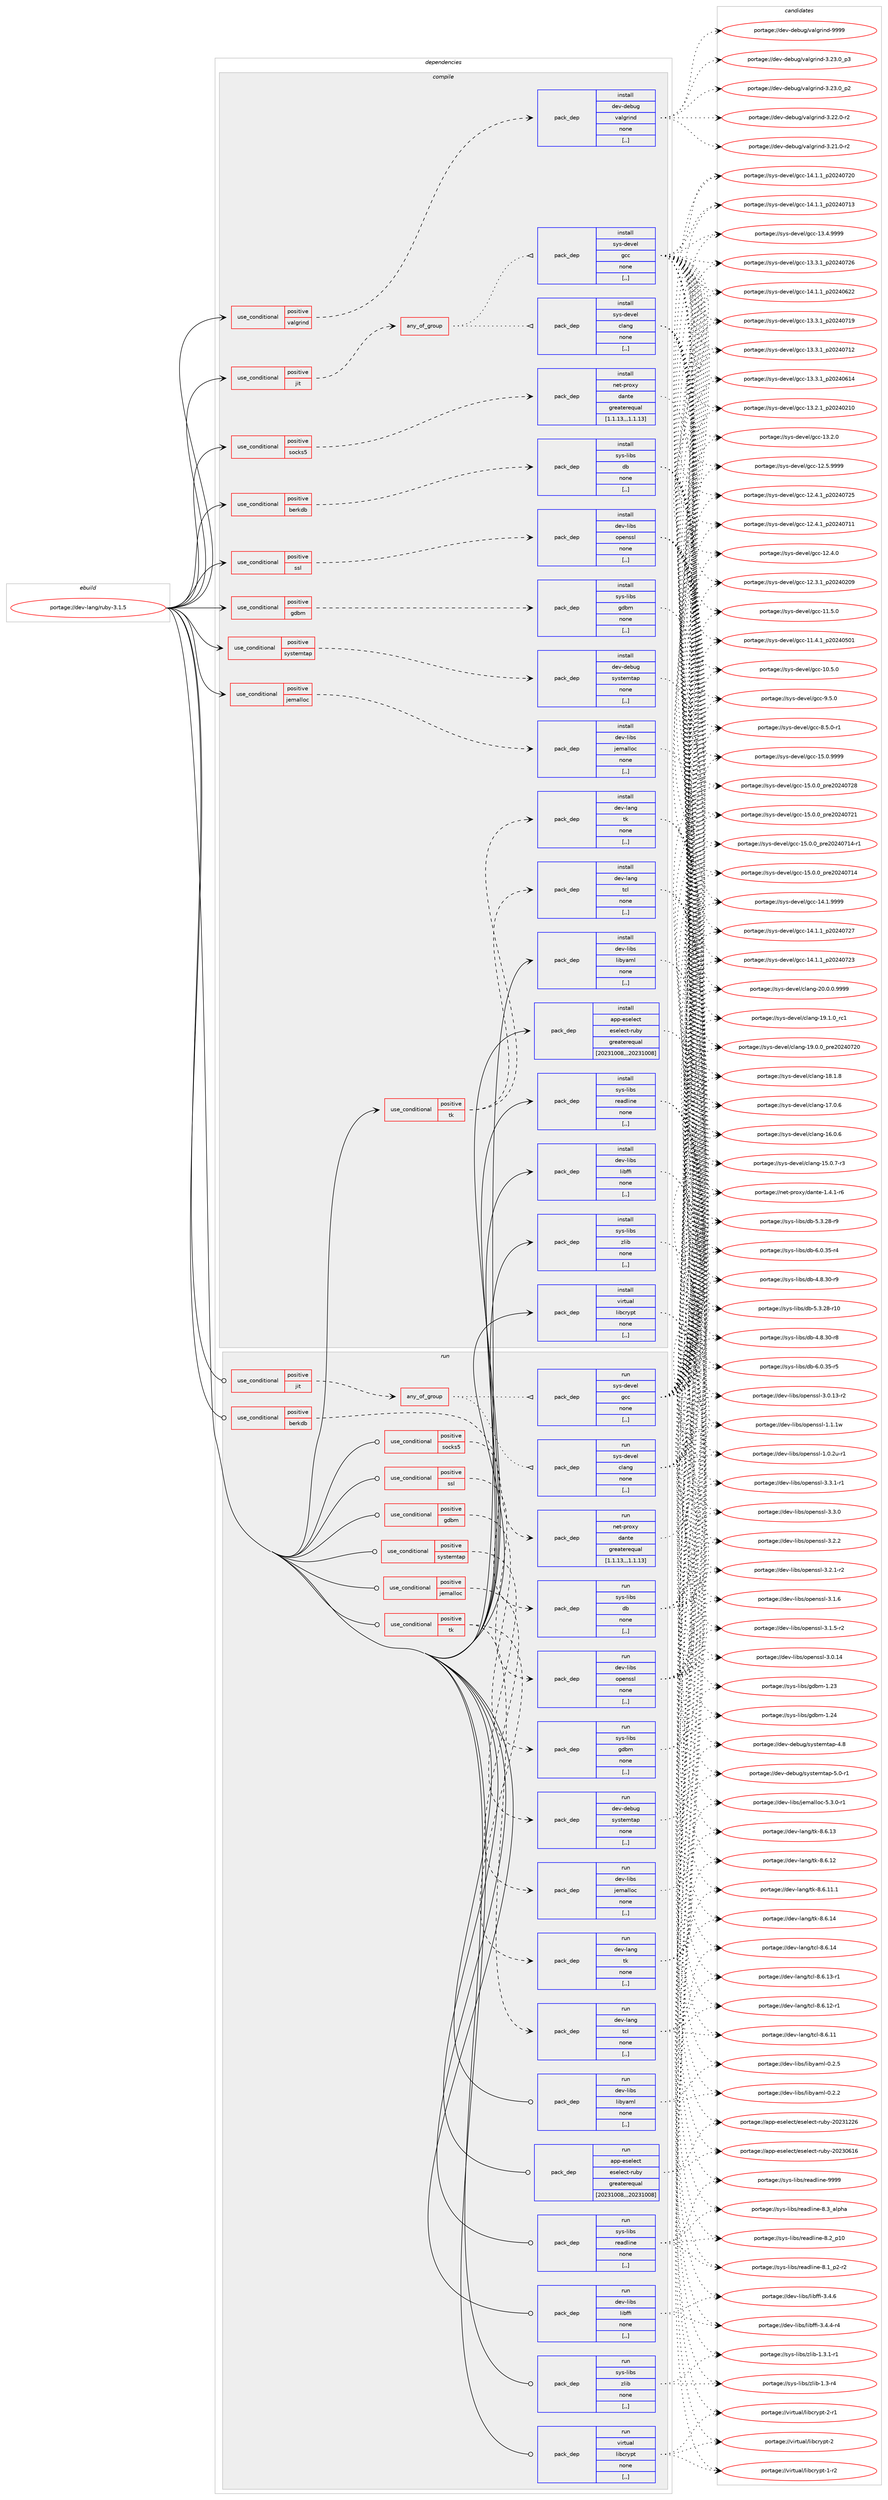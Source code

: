 digraph prolog {

# *************
# Graph options
# *************

newrank=true;
concentrate=true;
compound=true;
graph [rankdir=LR,fontname=Helvetica,fontsize=10,ranksep=1.5];#, ranksep=2.5, nodesep=0.2];
edge  [arrowhead=vee];
node  [fontname=Helvetica,fontsize=10];

# **********
# The ebuild
# **********

subgraph cluster_leftcol {
color=gray;
label=<<i>ebuild</i>>;
id [label="portage://dev-lang/ruby-3.1.5", color=red, width=4, href="../dev-lang/ruby-3.1.5.svg"];
}

# ****************
# The dependencies
# ****************

subgraph cluster_midcol {
color=gray;
label=<<i>dependencies</i>>;
subgraph cluster_compile {
fillcolor="#eeeeee";
style=filled;
label=<<i>compile</i>>;
subgraph cond24434 {
dependency103373 [label=<<TABLE BORDER="0" CELLBORDER="1" CELLSPACING="0" CELLPADDING="4"><TR><TD ROWSPAN="3" CELLPADDING="10">use_conditional</TD></TR><TR><TD>positive</TD></TR><TR><TD>berkdb</TD></TR></TABLE>>, shape=none, color=red];
subgraph pack77832 {
dependency103374 [label=<<TABLE BORDER="0" CELLBORDER="1" CELLSPACING="0" CELLPADDING="4" WIDTH="220"><TR><TD ROWSPAN="6" CELLPADDING="30">pack_dep</TD></TR><TR><TD WIDTH="110">install</TD></TR><TR><TD>sys-libs</TD></TR><TR><TD>db</TD></TR><TR><TD>none</TD></TR><TR><TD>[,,]</TD></TR></TABLE>>, shape=none, color=blue];
}
dependency103373:e -> dependency103374:w [weight=20,style="dashed",arrowhead="vee"];
}
id:e -> dependency103373:w [weight=20,style="solid",arrowhead="vee"];
subgraph cond24435 {
dependency103375 [label=<<TABLE BORDER="0" CELLBORDER="1" CELLSPACING="0" CELLPADDING="4"><TR><TD ROWSPAN="3" CELLPADDING="10">use_conditional</TD></TR><TR><TD>positive</TD></TR><TR><TD>gdbm</TD></TR></TABLE>>, shape=none, color=red];
subgraph pack77833 {
dependency103376 [label=<<TABLE BORDER="0" CELLBORDER="1" CELLSPACING="0" CELLPADDING="4" WIDTH="220"><TR><TD ROWSPAN="6" CELLPADDING="30">pack_dep</TD></TR><TR><TD WIDTH="110">install</TD></TR><TR><TD>sys-libs</TD></TR><TR><TD>gdbm</TD></TR><TR><TD>none</TD></TR><TR><TD>[,,]</TD></TR></TABLE>>, shape=none, color=blue];
}
dependency103375:e -> dependency103376:w [weight=20,style="dashed",arrowhead="vee"];
}
id:e -> dependency103375:w [weight=20,style="solid",arrowhead="vee"];
subgraph cond24436 {
dependency103377 [label=<<TABLE BORDER="0" CELLBORDER="1" CELLSPACING="0" CELLPADDING="4"><TR><TD ROWSPAN="3" CELLPADDING="10">use_conditional</TD></TR><TR><TD>positive</TD></TR><TR><TD>jemalloc</TD></TR></TABLE>>, shape=none, color=red];
subgraph pack77834 {
dependency103378 [label=<<TABLE BORDER="0" CELLBORDER="1" CELLSPACING="0" CELLPADDING="4" WIDTH="220"><TR><TD ROWSPAN="6" CELLPADDING="30">pack_dep</TD></TR><TR><TD WIDTH="110">install</TD></TR><TR><TD>dev-libs</TD></TR><TR><TD>jemalloc</TD></TR><TR><TD>none</TD></TR><TR><TD>[,,]</TD></TR></TABLE>>, shape=none, color=blue];
}
dependency103377:e -> dependency103378:w [weight=20,style="dashed",arrowhead="vee"];
}
id:e -> dependency103377:w [weight=20,style="solid",arrowhead="vee"];
subgraph cond24437 {
dependency103379 [label=<<TABLE BORDER="0" CELLBORDER="1" CELLSPACING="0" CELLPADDING="4"><TR><TD ROWSPAN="3" CELLPADDING="10">use_conditional</TD></TR><TR><TD>positive</TD></TR><TR><TD>jit</TD></TR></TABLE>>, shape=none, color=red];
subgraph any985 {
dependency103380 [label=<<TABLE BORDER="0" CELLBORDER="1" CELLSPACING="0" CELLPADDING="4"><TR><TD CELLPADDING="10">any_of_group</TD></TR></TABLE>>, shape=none, color=red];subgraph pack77835 {
dependency103381 [label=<<TABLE BORDER="0" CELLBORDER="1" CELLSPACING="0" CELLPADDING="4" WIDTH="220"><TR><TD ROWSPAN="6" CELLPADDING="30">pack_dep</TD></TR><TR><TD WIDTH="110">install</TD></TR><TR><TD>sys-devel</TD></TR><TR><TD>gcc</TD></TR><TR><TD>none</TD></TR><TR><TD>[,,]</TD></TR></TABLE>>, shape=none, color=blue];
}
dependency103380:e -> dependency103381:w [weight=20,style="dotted",arrowhead="oinv"];
subgraph pack77836 {
dependency103382 [label=<<TABLE BORDER="0" CELLBORDER="1" CELLSPACING="0" CELLPADDING="4" WIDTH="220"><TR><TD ROWSPAN="6" CELLPADDING="30">pack_dep</TD></TR><TR><TD WIDTH="110">install</TD></TR><TR><TD>sys-devel</TD></TR><TR><TD>clang</TD></TR><TR><TD>none</TD></TR><TR><TD>[,,]</TD></TR></TABLE>>, shape=none, color=blue];
}
dependency103380:e -> dependency103382:w [weight=20,style="dotted",arrowhead="oinv"];
}
dependency103379:e -> dependency103380:w [weight=20,style="dashed",arrowhead="vee"];
}
id:e -> dependency103379:w [weight=20,style="solid",arrowhead="vee"];
subgraph cond24438 {
dependency103383 [label=<<TABLE BORDER="0" CELLBORDER="1" CELLSPACING="0" CELLPADDING="4"><TR><TD ROWSPAN="3" CELLPADDING="10">use_conditional</TD></TR><TR><TD>positive</TD></TR><TR><TD>socks5</TD></TR></TABLE>>, shape=none, color=red];
subgraph pack77837 {
dependency103384 [label=<<TABLE BORDER="0" CELLBORDER="1" CELLSPACING="0" CELLPADDING="4" WIDTH="220"><TR><TD ROWSPAN="6" CELLPADDING="30">pack_dep</TD></TR><TR><TD WIDTH="110">install</TD></TR><TR><TD>net-proxy</TD></TR><TR><TD>dante</TD></TR><TR><TD>greaterequal</TD></TR><TR><TD>[1.1.13,,,1.1.13]</TD></TR></TABLE>>, shape=none, color=blue];
}
dependency103383:e -> dependency103384:w [weight=20,style="dashed",arrowhead="vee"];
}
id:e -> dependency103383:w [weight=20,style="solid",arrowhead="vee"];
subgraph cond24439 {
dependency103385 [label=<<TABLE BORDER="0" CELLBORDER="1" CELLSPACING="0" CELLPADDING="4"><TR><TD ROWSPAN="3" CELLPADDING="10">use_conditional</TD></TR><TR><TD>positive</TD></TR><TR><TD>ssl</TD></TR></TABLE>>, shape=none, color=red];
subgraph pack77838 {
dependency103386 [label=<<TABLE BORDER="0" CELLBORDER="1" CELLSPACING="0" CELLPADDING="4" WIDTH="220"><TR><TD ROWSPAN="6" CELLPADDING="30">pack_dep</TD></TR><TR><TD WIDTH="110">install</TD></TR><TR><TD>dev-libs</TD></TR><TR><TD>openssl</TD></TR><TR><TD>none</TD></TR><TR><TD>[,,]</TD></TR></TABLE>>, shape=none, color=blue];
}
dependency103385:e -> dependency103386:w [weight=20,style="dashed",arrowhead="vee"];
}
id:e -> dependency103385:w [weight=20,style="solid",arrowhead="vee"];
subgraph cond24440 {
dependency103387 [label=<<TABLE BORDER="0" CELLBORDER="1" CELLSPACING="0" CELLPADDING="4"><TR><TD ROWSPAN="3" CELLPADDING="10">use_conditional</TD></TR><TR><TD>positive</TD></TR><TR><TD>systemtap</TD></TR></TABLE>>, shape=none, color=red];
subgraph pack77839 {
dependency103388 [label=<<TABLE BORDER="0" CELLBORDER="1" CELLSPACING="0" CELLPADDING="4" WIDTH="220"><TR><TD ROWSPAN="6" CELLPADDING="30">pack_dep</TD></TR><TR><TD WIDTH="110">install</TD></TR><TR><TD>dev-debug</TD></TR><TR><TD>systemtap</TD></TR><TR><TD>none</TD></TR><TR><TD>[,,]</TD></TR></TABLE>>, shape=none, color=blue];
}
dependency103387:e -> dependency103388:w [weight=20,style="dashed",arrowhead="vee"];
}
id:e -> dependency103387:w [weight=20,style="solid",arrowhead="vee"];
subgraph cond24441 {
dependency103389 [label=<<TABLE BORDER="0" CELLBORDER="1" CELLSPACING="0" CELLPADDING="4"><TR><TD ROWSPAN="3" CELLPADDING="10">use_conditional</TD></TR><TR><TD>positive</TD></TR><TR><TD>tk</TD></TR></TABLE>>, shape=none, color=red];
subgraph pack77840 {
dependency103390 [label=<<TABLE BORDER="0" CELLBORDER="1" CELLSPACING="0" CELLPADDING="4" WIDTH="220"><TR><TD ROWSPAN="6" CELLPADDING="30">pack_dep</TD></TR><TR><TD WIDTH="110">install</TD></TR><TR><TD>dev-lang</TD></TR><TR><TD>tcl</TD></TR><TR><TD>none</TD></TR><TR><TD>[,,]</TD></TR></TABLE>>, shape=none, color=blue];
}
dependency103389:e -> dependency103390:w [weight=20,style="dashed",arrowhead="vee"];
subgraph pack77841 {
dependency103391 [label=<<TABLE BORDER="0" CELLBORDER="1" CELLSPACING="0" CELLPADDING="4" WIDTH="220"><TR><TD ROWSPAN="6" CELLPADDING="30">pack_dep</TD></TR><TR><TD WIDTH="110">install</TD></TR><TR><TD>dev-lang</TD></TR><TR><TD>tk</TD></TR><TR><TD>none</TD></TR><TR><TD>[,,]</TD></TR></TABLE>>, shape=none, color=blue];
}
dependency103389:e -> dependency103391:w [weight=20,style="dashed",arrowhead="vee"];
}
id:e -> dependency103389:w [weight=20,style="solid",arrowhead="vee"];
subgraph cond24442 {
dependency103392 [label=<<TABLE BORDER="0" CELLBORDER="1" CELLSPACING="0" CELLPADDING="4"><TR><TD ROWSPAN="3" CELLPADDING="10">use_conditional</TD></TR><TR><TD>positive</TD></TR><TR><TD>valgrind</TD></TR></TABLE>>, shape=none, color=red];
subgraph pack77842 {
dependency103393 [label=<<TABLE BORDER="0" CELLBORDER="1" CELLSPACING="0" CELLPADDING="4" WIDTH="220"><TR><TD ROWSPAN="6" CELLPADDING="30">pack_dep</TD></TR><TR><TD WIDTH="110">install</TD></TR><TR><TD>dev-debug</TD></TR><TR><TD>valgrind</TD></TR><TR><TD>none</TD></TR><TR><TD>[,,]</TD></TR></TABLE>>, shape=none, color=blue];
}
dependency103392:e -> dependency103393:w [weight=20,style="dashed",arrowhead="vee"];
}
id:e -> dependency103392:w [weight=20,style="solid",arrowhead="vee"];
subgraph pack77843 {
dependency103394 [label=<<TABLE BORDER="0" CELLBORDER="1" CELLSPACING="0" CELLPADDING="4" WIDTH="220"><TR><TD ROWSPAN="6" CELLPADDING="30">pack_dep</TD></TR><TR><TD WIDTH="110">install</TD></TR><TR><TD>app-eselect</TD></TR><TR><TD>eselect-ruby</TD></TR><TR><TD>greaterequal</TD></TR><TR><TD>[20231008,,,20231008]</TD></TR></TABLE>>, shape=none, color=blue];
}
id:e -> dependency103394:w [weight=20,style="solid",arrowhead="vee"];
subgraph pack77844 {
dependency103395 [label=<<TABLE BORDER="0" CELLBORDER="1" CELLSPACING="0" CELLPADDING="4" WIDTH="220"><TR><TD ROWSPAN="6" CELLPADDING="30">pack_dep</TD></TR><TR><TD WIDTH="110">install</TD></TR><TR><TD>dev-libs</TD></TR><TR><TD>libffi</TD></TR><TR><TD>none</TD></TR><TR><TD>[,,]</TD></TR></TABLE>>, shape=none, color=blue];
}
id:e -> dependency103395:w [weight=20,style="solid",arrowhead="vee"];
subgraph pack77845 {
dependency103396 [label=<<TABLE BORDER="0" CELLBORDER="1" CELLSPACING="0" CELLPADDING="4" WIDTH="220"><TR><TD ROWSPAN="6" CELLPADDING="30">pack_dep</TD></TR><TR><TD WIDTH="110">install</TD></TR><TR><TD>dev-libs</TD></TR><TR><TD>libyaml</TD></TR><TR><TD>none</TD></TR><TR><TD>[,,]</TD></TR></TABLE>>, shape=none, color=blue];
}
id:e -> dependency103396:w [weight=20,style="solid",arrowhead="vee"];
subgraph pack77846 {
dependency103397 [label=<<TABLE BORDER="0" CELLBORDER="1" CELLSPACING="0" CELLPADDING="4" WIDTH="220"><TR><TD ROWSPAN="6" CELLPADDING="30">pack_dep</TD></TR><TR><TD WIDTH="110">install</TD></TR><TR><TD>sys-libs</TD></TR><TR><TD>readline</TD></TR><TR><TD>none</TD></TR><TR><TD>[,,]</TD></TR></TABLE>>, shape=none, color=blue];
}
id:e -> dependency103397:w [weight=20,style="solid",arrowhead="vee"];
subgraph pack77847 {
dependency103398 [label=<<TABLE BORDER="0" CELLBORDER="1" CELLSPACING="0" CELLPADDING="4" WIDTH="220"><TR><TD ROWSPAN="6" CELLPADDING="30">pack_dep</TD></TR><TR><TD WIDTH="110">install</TD></TR><TR><TD>sys-libs</TD></TR><TR><TD>zlib</TD></TR><TR><TD>none</TD></TR><TR><TD>[,,]</TD></TR></TABLE>>, shape=none, color=blue];
}
id:e -> dependency103398:w [weight=20,style="solid",arrowhead="vee"];
subgraph pack77848 {
dependency103399 [label=<<TABLE BORDER="0" CELLBORDER="1" CELLSPACING="0" CELLPADDING="4" WIDTH="220"><TR><TD ROWSPAN="6" CELLPADDING="30">pack_dep</TD></TR><TR><TD WIDTH="110">install</TD></TR><TR><TD>virtual</TD></TR><TR><TD>libcrypt</TD></TR><TR><TD>none</TD></TR><TR><TD>[,,]</TD></TR></TABLE>>, shape=none, color=blue];
}
id:e -> dependency103399:w [weight=20,style="solid",arrowhead="vee"];
}
subgraph cluster_compileandrun {
fillcolor="#eeeeee";
style=filled;
label=<<i>compile and run</i>>;
}
subgraph cluster_run {
fillcolor="#eeeeee";
style=filled;
label=<<i>run</i>>;
subgraph cond24443 {
dependency103400 [label=<<TABLE BORDER="0" CELLBORDER="1" CELLSPACING="0" CELLPADDING="4"><TR><TD ROWSPAN="3" CELLPADDING="10">use_conditional</TD></TR><TR><TD>positive</TD></TR><TR><TD>berkdb</TD></TR></TABLE>>, shape=none, color=red];
subgraph pack77849 {
dependency103401 [label=<<TABLE BORDER="0" CELLBORDER="1" CELLSPACING="0" CELLPADDING="4" WIDTH="220"><TR><TD ROWSPAN="6" CELLPADDING="30">pack_dep</TD></TR><TR><TD WIDTH="110">run</TD></TR><TR><TD>sys-libs</TD></TR><TR><TD>db</TD></TR><TR><TD>none</TD></TR><TR><TD>[,,]</TD></TR></TABLE>>, shape=none, color=blue];
}
dependency103400:e -> dependency103401:w [weight=20,style="dashed",arrowhead="vee"];
}
id:e -> dependency103400:w [weight=20,style="solid",arrowhead="odot"];
subgraph cond24444 {
dependency103402 [label=<<TABLE BORDER="0" CELLBORDER="1" CELLSPACING="0" CELLPADDING="4"><TR><TD ROWSPAN="3" CELLPADDING="10">use_conditional</TD></TR><TR><TD>positive</TD></TR><TR><TD>gdbm</TD></TR></TABLE>>, shape=none, color=red];
subgraph pack77850 {
dependency103403 [label=<<TABLE BORDER="0" CELLBORDER="1" CELLSPACING="0" CELLPADDING="4" WIDTH="220"><TR><TD ROWSPAN="6" CELLPADDING="30">pack_dep</TD></TR><TR><TD WIDTH="110">run</TD></TR><TR><TD>sys-libs</TD></TR><TR><TD>gdbm</TD></TR><TR><TD>none</TD></TR><TR><TD>[,,]</TD></TR></TABLE>>, shape=none, color=blue];
}
dependency103402:e -> dependency103403:w [weight=20,style="dashed",arrowhead="vee"];
}
id:e -> dependency103402:w [weight=20,style="solid",arrowhead="odot"];
subgraph cond24445 {
dependency103404 [label=<<TABLE BORDER="0" CELLBORDER="1" CELLSPACING="0" CELLPADDING="4"><TR><TD ROWSPAN="3" CELLPADDING="10">use_conditional</TD></TR><TR><TD>positive</TD></TR><TR><TD>jemalloc</TD></TR></TABLE>>, shape=none, color=red];
subgraph pack77851 {
dependency103405 [label=<<TABLE BORDER="0" CELLBORDER="1" CELLSPACING="0" CELLPADDING="4" WIDTH="220"><TR><TD ROWSPAN="6" CELLPADDING="30">pack_dep</TD></TR><TR><TD WIDTH="110">run</TD></TR><TR><TD>dev-libs</TD></TR><TR><TD>jemalloc</TD></TR><TR><TD>none</TD></TR><TR><TD>[,,]</TD></TR></TABLE>>, shape=none, color=blue];
}
dependency103404:e -> dependency103405:w [weight=20,style="dashed",arrowhead="vee"];
}
id:e -> dependency103404:w [weight=20,style="solid",arrowhead="odot"];
subgraph cond24446 {
dependency103406 [label=<<TABLE BORDER="0" CELLBORDER="1" CELLSPACING="0" CELLPADDING="4"><TR><TD ROWSPAN="3" CELLPADDING="10">use_conditional</TD></TR><TR><TD>positive</TD></TR><TR><TD>jit</TD></TR></TABLE>>, shape=none, color=red];
subgraph any986 {
dependency103407 [label=<<TABLE BORDER="0" CELLBORDER="1" CELLSPACING="0" CELLPADDING="4"><TR><TD CELLPADDING="10">any_of_group</TD></TR></TABLE>>, shape=none, color=red];subgraph pack77852 {
dependency103408 [label=<<TABLE BORDER="0" CELLBORDER="1" CELLSPACING="0" CELLPADDING="4" WIDTH="220"><TR><TD ROWSPAN="6" CELLPADDING="30">pack_dep</TD></TR><TR><TD WIDTH="110">run</TD></TR><TR><TD>sys-devel</TD></TR><TR><TD>gcc</TD></TR><TR><TD>none</TD></TR><TR><TD>[,,]</TD></TR></TABLE>>, shape=none, color=blue];
}
dependency103407:e -> dependency103408:w [weight=20,style="dotted",arrowhead="oinv"];
subgraph pack77853 {
dependency103409 [label=<<TABLE BORDER="0" CELLBORDER="1" CELLSPACING="0" CELLPADDING="4" WIDTH="220"><TR><TD ROWSPAN="6" CELLPADDING="30">pack_dep</TD></TR><TR><TD WIDTH="110">run</TD></TR><TR><TD>sys-devel</TD></TR><TR><TD>clang</TD></TR><TR><TD>none</TD></TR><TR><TD>[,,]</TD></TR></TABLE>>, shape=none, color=blue];
}
dependency103407:e -> dependency103409:w [weight=20,style="dotted",arrowhead="oinv"];
}
dependency103406:e -> dependency103407:w [weight=20,style="dashed",arrowhead="vee"];
}
id:e -> dependency103406:w [weight=20,style="solid",arrowhead="odot"];
subgraph cond24447 {
dependency103410 [label=<<TABLE BORDER="0" CELLBORDER="1" CELLSPACING="0" CELLPADDING="4"><TR><TD ROWSPAN="3" CELLPADDING="10">use_conditional</TD></TR><TR><TD>positive</TD></TR><TR><TD>socks5</TD></TR></TABLE>>, shape=none, color=red];
subgraph pack77854 {
dependency103411 [label=<<TABLE BORDER="0" CELLBORDER="1" CELLSPACING="0" CELLPADDING="4" WIDTH="220"><TR><TD ROWSPAN="6" CELLPADDING="30">pack_dep</TD></TR><TR><TD WIDTH="110">run</TD></TR><TR><TD>net-proxy</TD></TR><TR><TD>dante</TD></TR><TR><TD>greaterequal</TD></TR><TR><TD>[1.1.13,,,1.1.13]</TD></TR></TABLE>>, shape=none, color=blue];
}
dependency103410:e -> dependency103411:w [weight=20,style="dashed",arrowhead="vee"];
}
id:e -> dependency103410:w [weight=20,style="solid",arrowhead="odot"];
subgraph cond24448 {
dependency103412 [label=<<TABLE BORDER="0" CELLBORDER="1" CELLSPACING="0" CELLPADDING="4"><TR><TD ROWSPAN="3" CELLPADDING="10">use_conditional</TD></TR><TR><TD>positive</TD></TR><TR><TD>ssl</TD></TR></TABLE>>, shape=none, color=red];
subgraph pack77855 {
dependency103413 [label=<<TABLE BORDER="0" CELLBORDER="1" CELLSPACING="0" CELLPADDING="4" WIDTH="220"><TR><TD ROWSPAN="6" CELLPADDING="30">pack_dep</TD></TR><TR><TD WIDTH="110">run</TD></TR><TR><TD>dev-libs</TD></TR><TR><TD>openssl</TD></TR><TR><TD>none</TD></TR><TR><TD>[,,]</TD></TR></TABLE>>, shape=none, color=blue];
}
dependency103412:e -> dependency103413:w [weight=20,style="dashed",arrowhead="vee"];
}
id:e -> dependency103412:w [weight=20,style="solid",arrowhead="odot"];
subgraph cond24449 {
dependency103414 [label=<<TABLE BORDER="0" CELLBORDER="1" CELLSPACING="0" CELLPADDING="4"><TR><TD ROWSPAN="3" CELLPADDING="10">use_conditional</TD></TR><TR><TD>positive</TD></TR><TR><TD>systemtap</TD></TR></TABLE>>, shape=none, color=red];
subgraph pack77856 {
dependency103415 [label=<<TABLE BORDER="0" CELLBORDER="1" CELLSPACING="0" CELLPADDING="4" WIDTH="220"><TR><TD ROWSPAN="6" CELLPADDING="30">pack_dep</TD></TR><TR><TD WIDTH="110">run</TD></TR><TR><TD>dev-debug</TD></TR><TR><TD>systemtap</TD></TR><TR><TD>none</TD></TR><TR><TD>[,,]</TD></TR></TABLE>>, shape=none, color=blue];
}
dependency103414:e -> dependency103415:w [weight=20,style="dashed",arrowhead="vee"];
}
id:e -> dependency103414:w [weight=20,style="solid",arrowhead="odot"];
subgraph cond24450 {
dependency103416 [label=<<TABLE BORDER="0" CELLBORDER="1" CELLSPACING="0" CELLPADDING="4"><TR><TD ROWSPAN="3" CELLPADDING="10">use_conditional</TD></TR><TR><TD>positive</TD></TR><TR><TD>tk</TD></TR></TABLE>>, shape=none, color=red];
subgraph pack77857 {
dependency103417 [label=<<TABLE BORDER="0" CELLBORDER="1" CELLSPACING="0" CELLPADDING="4" WIDTH="220"><TR><TD ROWSPAN="6" CELLPADDING="30">pack_dep</TD></TR><TR><TD WIDTH="110">run</TD></TR><TR><TD>dev-lang</TD></TR><TR><TD>tcl</TD></TR><TR><TD>none</TD></TR><TR><TD>[,,]</TD></TR></TABLE>>, shape=none, color=blue];
}
dependency103416:e -> dependency103417:w [weight=20,style="dashed",arrowhead="vee"];
subgraph pack77858 {
dependency103418 [label=<<TABLE BORDER="0" CELLBORDER="1" CELLSPACING="0" CELLPADDING="4" WIDTH="220"><TR><TD ROWSPAN="6" CELLPADDING="30">pack_dep</TD></TR><TR><TD WIDTH="110">run</TD></TR><TR><TD>dev-lang</TD></TR><TR><TD>tk</TD></TR><TR><TD>none</TD></TR><TR><TD>[,,]</TD></TR></TABLE>>, shape=none, color=blue];
}
dependency103416:e -> dependency103418:w [weight=20,style="dashed",arrowhead="vee"];
}
id:e -> dependency103416:w [weight=20,style="solid",arrowhead="odot"];
subgraph pack77859 {
dependency103419 [label=<<TABLE BORDER="0" CELLBORDER="1" CELLSPACING="0" CELLPADDING="4" WIDTH="220"><TR><TD ROWSPAN="6" CELLPADDING="30">pack_dep</TD></TR><TR><TD WIDTH="110">run</TD></TR><TR><TD>app-eselect</TD></TR><TR><TD>eselect-ruby</TD></TR><TR><TD>greaterequal</TD></TR><TR><TD>[20231008,,,20231008]</TD></TR></TABLE>>, shape=none, color=blue];
}
id:e -> dependency103419:w [weight=20,style="solid",arrowhead="odot"];
subgraph pack77860 {
dependency103420 [label=<<TABLE BORDER="0" CELLBORDER="1" CELLSPACING="0" CELLPADDING="4" WIDTH="220"><TR><TD ROWSPAN="6" CELLPADDING="30">pack_dep</TD></TR><TR><TD WIDTH="110">run</TD></TR><TR><TD>dev-libs</TD></TR><TR><TD>libffi</TD></TR><TR><TD>none</TD></TR><TR><TD>[,,]</TD></TR></TABLE>>, shape=none, color=blue];
}
id:e -> dependency103420:w [weight=20,style="solid",arrowhead="odot"];
subgraph pack77861 {
dependency103421 [label=<<TABLE BORDER="0" CELLBORDER="1" CELLSPACING="0" CELLPADDING="4" WIDTH="220"><TR><TD ROWSPAN="6" CELLPADDING="30">pack_dep</TD></TR><TR><TD WIDTH="110">run</TD></TR><TR><TD>dev-libs</TD></TR><TR><TD>libyaml</TD></TR><TR><TD>none</TD></TR><TR><TD>[,,]</TD></TR></TABLE>>, shape=none, color=blue];
}
id:e -> dependency103421:w [weight=20,style="solid",arrowhead="odot"];
subgraph pack77862 {
dependency103422 [label=<<TABLE BORDER="0" CELLBORDER="1" CELLSPACING="0" CELLPADDING="4" WIDTH="220"><TR><TD ROWSPAN="6" CELLPADDING="30">pack_dep</TD></TR><TR><TD WIDTH="110">run</TD></TR><TR><TD>sys-libs</TD></TR><TR><TD>readline</TD></TR><TR><TD>none</TD></TR><TR><TD>[,,]</TD></TR></TABLE>>, shape=none, color=blue];
}
id:e -> dependency103422:w [weight=20,style="solid",arrowhead="odot"];
subgraph pack77863 {
dependency103423 [label=<<TABLE BORDER="0" CELLBORDER="1" CELLSPACING="0" CELLPADDING="4" WIDTH="220"><TR><TD ROWSPAN="6" CELLPADDING="30">pack_dep</TD></TR><TR><TD WIDTH="110">run</TD></TR><TR><TD>sys-libs</TD></TR><TR><TD>zlib</TD></TR><TR><TD>none</TD></TR><TR><TD>[,,]</TD></TR></TABLE>>, shape=none, color=blue];
}
id:e -> dependency103423:w [weight=20,style="solid",arrowhead="odot"];
subgraph pack77864 {
dependency103424 [label=<<TABLE BORDER="0" CELLBORDER="1" CELLSPACING="0" CELLPADDING="4" WIDTH="220"><TR><TD ROWSPAN="6" CELLPADDING="30">pack_dep</TD></TR><TR><TD WIDTH="110">run</TD></TR><TR><TD>virtual</TD></TR><TR><TD>libcrypt</TD></TR><TR><TD>none</TD></TR><TR><TD>[,,]</TD></TR></TABLE>>, shape=none, color=blue];
}
id:e -> dependency103424:w [weight=20,style="solid",arrowhead="odot"];
}
}

# **************
# The candidates
# **************

subgraph cluster_choices {
rank=same;
color=gray;
label=<<i>candidates</i>>;

subgraph choice77832 {
color=black;
nodesep=1;
choice11512111545108105981154710098455446484651534511453 [label="portage://sys-libs/db-6.0.35-r5", color=red, width=4,href="../sys-libs/db-6.0.35-r5.svg"];
choice11512111545108105981154710098455446484651534511452 [label="portage://sys-libs/db-6.0.35-r4", color=red, width=4,href="../sys-libs/db-6.0.35-r4.svg"];
choice11512111545108105981154710098455346514650564511457 [label="portage://sys-libs/db-5.3.28-r9", color=red, width=4,href="../sys-libs/db-5.3.28-r9.svg"];
choice1151211154510810598115471009845534651465056451144948 [label="portage://sys-libs/db-5.3.28-r10", color=red, width=4,href="../sys-libs/db-5.3.28-r10.svg"];
choice11512111545108105981154710098455246564651484511457 [label="portage://sys-libs/db-4.8.30-r9", color=red, width=4,href="../sys-libs/db-4.8.30-r9.svg"];
choice11512111545108105981154710098455246564651484511456 [label="portage://sys-libs/db-4.8.30-r8", color=red, width=4,href="../sys-libs/db-4.8.30-r8.svg"];
dependency103374:e -> choice11512111545108105981154710098455446484651534511453:w [style=dotted,weight="100"];
dependency103374:e -> choice11512111545108105981154710098455446484651534511452:w [style=dotted,weight="100"];
dependency103374:e -> choice11512111545108105981154710098455346514650564511457:w [style=dotted,weight="100"];
dependency103374:e -> choice1151211154510810598115471009845534651465056451144948:w [style=dotted,weight="100"];
dependency103374:e -> choice11512111545108105981154710098455246564651484511457:w [style=dotted,weight="100"];
dependency103374:e -> choice11512111545108105981154710098455246564651484511456:w [style=dotted,weight="100"];
}
subgraph choice77833 {
color=black;
nodesep=1;
choice115121115451081059811547103100981094549465052 [label="portage://sys-libs/gdbm-1.24", color=red, width=4,href="../sys-libs/gdbm-1.24.svg"];
choice115121115451081059811547103100981094549465051 [label="portage://sys-libs/gdbm-1.23", color=red, width=4,href="../sys-libs/gdbm-1.23.svg"];
dependency103376:e -> choice115121115451081059811547103100981094549465052:w [style=dotted,weight="100"];
dependency103376:e -> choice115121115451081059811547103100981094549465051:w [style=dotted,weight="100"];
}
subgraph choice77834 {
color=black;
nodesep=1;
choice10010111845108105981154710610110997108108111994553465146484511449 [label="portage://dev-libs/jemalloc-5.3.0-r1", color=red, width=4,href="../dev-libs/jemalloc-5.3.0-r1.svg"];
dependency103378:e -> choice10010111845108105981154710610110997108108111994553465146484511449:w [style=dotted,weight="100"];
}
subgraph choice77835 {
color=black;
nodesep=1;
choice1151211154510010111810110847103999945495346484657575757 [label="portage://sys-devel/gcc-15.0.9999", color=red, width=4,href="../sys-devel/gcc-15.0.9999.svg"];
choice1151211154510010111810110847103999945495346484648951121141015048505248555056 [label="portage://sys-devel/gcc-15.0.0_pre20240728", color=red, width=4,href="../sys-devel/gcc-15.0.0_pre20240728.svg"];
choice1151211154510010111810110847103999945495346484648951121141015048505248555049 [label="portage://sys-devel/gcc-15.0.0_pre20240721", color=red, width=4,href="../sys-devel/gcc-15.0.0_pre20240721.svg"];
choice11512111545100101118101108471039999454953464846489511211410150485052485549524511449 [label="portage://sys-devel/gcc-15.0.0_pre20240714-r1", color=red, width=4,href="../sys-devel/gcc-15.0.0_pre20240714-r1.svg"];
choice1151211154510010111810110847103999945495346484648951121141015048505248554952 [label="portage://sys-devel/gcc-15.0.0_pre20240714", color=red, width=4,href="../sys-devel/gcc-15.0.0_pre20240714.svg"];
choice1151211154510010111810110847103999945495246494657575757 [label="portage://sys-devel/gcc-14.1.9999", color=red, width=4,href="../sys-devel/gcc-14.1.9999.svg"];
choice1151211154510010111810110847103999945495246494649951125048505248555055 [label="portage://sys-devel/gcc-14.1.1_p20240727", color=red, width=4,href="../sys-devel/gcc-14.1.1_p20240727.svg"];
choice1151211154510010111810110847103999945495246494649951125048505248555051 [label="portage://sys-devel/gcc-14.1.1_p20240723", color=red, width=4,href="../sys-devel/gcc-14.1.1_p20240723.svg"];
choice1151211154510010111810110847103999945495246494649951125048505248555048 [label="portage://sys-devel/gcc-14.1.1_p20240720", color=red, width=4,href="../sys-devel/gcc-14.1.1_p20240720.svg"];
choice1151211154510010111810110847103999945495246494649951125048505248554951 [label="portage://sys-devel/gcc-14.1.1_p20240713", color=red, width=4,href="../sys-devel/gcc-14.1.1_p20240713.svg"];
choice1151211154510010111810110847103999945495246494649951125048505248545050 [label="portage://sys-devel/gcc-14.1.1_p20240622", color=red, width=4,href="../sys-devel/gcc-14.1.1_p20240622.svg"];
choice1151211154510010111810110847103999945495146524657575757 [label="portage://sys-devel/gcc-13.4.9999", color=red, width=4,href="../sys-devel/gcc-13.4.9999.svg"];
choice1151211154510010111810110847103999945495146514649951125048505248555054 [label="portage://sys-devel/gcc-13.3.1_p20240726", color=red, width=4,href="../sys-devel/gcc-13.3.1_p20240726.svg"];
choice1151211154510010111810110847103999945495146514649951125048505248554957 [label="portage://sys-devel/gcc-13.3.1_p20240719", color=red, width=4,href="../sys-devel/gcc-13.3.1_p20240719.svg"];
choice1151211154510010111810110847103999945495146514649951125048505248554950 [label="portage://sys-devel/gcc-13.3.1_p20240712", color=red, width=4,href="../sys-devel/gcc-13.3.1_p20240712.svg"];
choice1151211154510010111810110847103999945495146514649951125048505248544952 [label="portage://sys-devel/gcc-13.3.1_p20240614", color=red, width=4,href="../sys-devel/gcc-13.3.1_p20240614.svg"];
choice1151211154510010111810110847103999945495146504649951125048505248504948 [label="portage://sys-devel/gcc-13.2.1_p20240210", color=red, width=4,href="../sys-devel/gcc-13.2.1_p20240210.svg"];
choice1151211154510010111810110847103999945495146504648 [label="portage://sys-devel/gcc-13.2.0", color=red, width=4,href="../sys-devel/gcc-13.2.0.svg"];
choice1151211154510010111810110847103999945495046534657575757 [label="portage://sys-devel/gcc-12.5.9999", color=red, width=4,href="../sys-devel/gcc-12.5.9999.svg"];
choice1151211154510010111810110847103999945495046524649951125048505248555053 [label="portage://sys-devel/gcc-12.4.1_p20240725", color=red, width=4,href="../sys-devel/gcc-12.4.1_p20240725.svg"];
choice1151211154510010111810110847103999945495046524649951125048505248554949 [label="portage://sys-devel/gcc-12.4.1_p20240711", color=red, width=4,href="../sys-devel/gcc-12.4.1_p20240711.svg"];
choice1151211154510010111810110847103999945495046524648 [label="portage://sys-devel/gcc-12.4.0", color=red, width=4,href="../sys-devel/gcc-12.4.0.svg"];
choice1151211154510010111810110847103999945495046514649951125048505248504857 [label="portage://sys-devel/gcc-12.3.1_p20240209", color=red, width=4,href="../sys-devel/gcc-12.3.1_p20240209.svg"];
choice1151211154510010111810110847103999945494946534648 [label="portage://sys-devel/gcc-11.5.0", color=red, width=4,href="../sys-devel/gcc-11.5.0.svg"];
choice1151211154510010111810110847103999945494946524649951125048505248534849 [label="portage://sys-devel/gcc-11.4.1_p20240501", color=red, width=4,href="../sys-devel/gcc-11.4.1_p20240501.svg"];
choice1151211154510010111810110847103999945494846534648 [label="portage://sys-devel/gcc-10.5.0", color=red, width=4,href="../sys-devel/gcc-10.5.0.svg"];
choice11512111545100101118101108471039999455746534648 [label="portage://sys-devel/gcc-9.5.0", color=red, width=4,href="../sys-devel/gcc-9.5.0.svg"];
choice115121115451001011181011084710399994556465346484511449 [label="portage://sys-devel/gcc-8.5.0-r1", color=red, width=4,href="../sys-devel/gcc-8.5.0-r1.svg"];
dependency103381:e -> choice1151211154510010111810110847103999945495346484657575757:w [style=dotted,weight="100"];
dependency103381:e -> choice1151211154510010111810110847103999945495346484648951121141015048505248555056:w [style=dotted,weight="100"];
dependency103381:e -> choice1151211154510010111810110847103999945495346484648951121141015048505248555049:w [style=dotted,weight="100"];
dependency103381:e -> choice11512111545100101118101108471039999454953464846489511211410150485052485549524511449:w [style=dotted,weight="100"];
dependency103381:e -> choice1151211154510010111810110847103999945495346484648951121141015048505248554952:w [style=dotted,weight="100"];
dependency103381:e -> choice1151211154510010111810110847103999945495246494657575757:w [style=dotted,weight="100"];
dependency103381:e -> choice1151211154510010111810110847103999945495246494649951125048505248555055:w [style=dotted,weight="100"];
dependency103381:e -> choice1151211154510010111810110847103999945495246494649951125048505248555051:w [style=dotted,weight="100"];
dependency103381:e -> choice1151211154510010111810110847103999945495246494649951125048505248555048:w [style=dotted,weight="100"];
dependency103381:e -> choice1151211154510010111810110847103999945495246494649951125048505248554951:w [style=dotted,weight="100"];
dependency103381:e -> choice1151211154510010111810110847103999945495246494649951125048505248545050:w [style=dotted,weight="100"];
dependency103381:e -> choice1151211154510010111810110847103999945495146524657575757:w [style=dotted,weight="100"];
dependency103381:e -> choice1151211154510010111810110847103999945495146514649951125048505248555054:w [style=dotted,weight="100"];
dependency103381:e -> choice1151211154510010111810110847103999945495146514649951125048505248554957:w [style=dotted,weight="100"];
dependency103381:e -> choice1151211154510010111810110847103999945495146514649951125048505248554950:w [style=dotted,weight="100"];
dependency103381:e -> choice1151211154510010111810110847103999945495146514649951125048505248544952:w [style=dotted,weight="100"];
dependency103381:e -> choice1151211154510010111810110847103999945495146504649951125048505248504948:w [style=dotted,weight="100"];
dependency103381:e -> choice1151211154510010111810110847103999945495146504648:w [style=dotted,weight="100"];
dependency103381:e -> choice1151211154510010111810110847103999945495046534657575757:w [style=dotted,weight="100"];
dependency103381:e -> choice1151211154510010111810110847103999945495046524649951125048505248555053:w [style=dotted,weight="100"];
dependency103381:e -> choice1151211154510010111810110847103999945495046524649951125048505248554949:w [style=dotted,weight="100"];
dependency103381:e -> choice1151211154510010111810110847103999945495046524648:w [style=dotted,weight="100"];
dependency103381:e -> choice1151211154510010111810110847103999945495046514649951125048505248504857:w [style=dotted,weight="100"];
dependency103381:e -> choice1151211154510010111810110847103999945494946534648:w [style=dotted,weight="100"];
dependency103381:e -> choice1151211154510010111810110847103999945494946524649951125048505248534849:w [style=dotted,weight="100"];
dependency103381:e -> choice1151211154510010111810110847103999945494846534648:w [style=dotted,weight="100"];
dependency103381:e -> choice11512111545100101118101108471039999455746534648:w [style=dotted,weight="100"];
dependency103381:e -> choice115121115451001011181011084710399994556465346484511449:w [style=dotted,weight="100"];
}
subgraph choice77836 {
color=black;
nodesep=1;
choice11512111545100101118101108479910897110103455048464846484657575757 [label="portage://sys-devel/clang-20.0.0.9999", color=red, width=4,href="../sys-devel/clang-20.0.0.9999.svg"];
choice1151211154510010111810110847991089711010345495746494648951149949 [label="portage://sys-devel/clang-19.1.0_rc1", color=red, width=4,href="../sys-devel/clang-19.1.0_rc1.svg"];
choice1151211154510010111810110847991089711010345495746484648951121141015048505248555048 [label="portage://sys-devel/clang-19.0.0_pre20240720", color=red, width=4,href="../sys-devel/clang-19.0.0_pre20240720.svg"];
choice1151211154510010111810110847991089711010345495646494656 [label="portage://sys-devel/clang-18.1.8", color=red, width=4,href="../sys-devel/clang-18.1.8.svg"];
choice1151211154510010111810110847991089711010345495546484654 [label="portage://sys-devel/clang-17.0.6", color=red, width=4,href="../sys-devel/clang-17.0.6.svg"];
choice1151211154510010111810110847991089711010345495446484654 [label="portage://sys-devel/clang-16.0.6", color=red, width=4,href="../sys-devel/clang-16.0.6.svg"];
choice11512111545100101118101108479910897110103454953464846554511451 [label="portage://sys-devel/clang-15.0.7-r3", color=red, width=4,href="../sys-devel/clang-15.0.7-r3.svg"];
dependency103382:e -> choice11512111545100101118101108479910897110103455048464846484657575757:w [style=dotted,weight="100"];
dependency103382:e -> choice1151211154510010111810110847991089711010345495746494648951149949:w [style=dotted,weight="100"];
dependency103382:e -> choice1151211154510010111810110847991089711010345495746484648951121141015048505248555048:w [style=dotted,weight="100"];
dependency103382:e -> choice1151211154510010111810110847991089711010345495646494656:w [style=dotted,weight="100"];
dependency103382:e -> choice1151211154510010111810110847991089711010345495546484654:w [style=dotted,weight="100"];
dependency103382:e -> choice1151211154510010111810110847991089711010345495446484654:w [style=dotted,weight="100"];
dependency103382:e -> choice11512111545100101118101108479910897110103454953464846554511451:w [style=dotted,weight="100"];
}
subgraph choice77837 {
color=black;
nodesep=1;
choice1101011164511211411112012147100971101161014549465246494511454 [label="portage://net-proxy/dante-1.4.1-r6", color=red, width=4,href="../net-proxy/dante-1.4.1-r6.svg"];
dependency103384:e -> choice1101011164511211411112012147100971101161014549465246494511454:w [style=dotted,weight="100"];
}
subgraph choice77838 {
color=black;
nodesep=1;
choice1001011184510810598115471111121011101151151084551465146494511449 [label="portage://dev-libs/openssl-3.3.1-r1", color=red, width=4,href="../dev-libs/openssl-3.3.1-r1.svg"];
choice100101118451081059811547111112101110115115108455146514648 [label="portage://dev-libs/openssl-3.3.0", color=red, width=4,href="../dev-libs/openssl-3.3.0.svg"];
choice100101118451081059811547111112101110115115108455146504650 [label="portage://dev-libs/openssl-3.2.2", color=red, width=4,href="../dev-libs/openssl-3.2.2.svg"];
choice1001011184510810598115471111121011101151151084551465046494511450 [label="portage://dev-libs/openssl-3.2.1-r2", color=red, width=4,href="../dev-libs/openssl-3.2.1-r2.svg"];
choice100101118451081059811547111112101110115115108455146494654 [label="portage://dev-libs/openssl-3.1.6", color=red, width=4,href="../dev-libs/openssl-3.1.6.svg"];
choice1001011184510810598115471111121011101151151084551464946534511450 [label="portage://dev-libs/openssl-3.1.5-r2", color=red, width=4,href="../dev-libs/openssl-3.1.5-r2.svg"];
choice10010111845108105981154711111210111011511510845514648464952 [label="portage://dev-libs/openssl-3.0.14", color=red, width=4,href="../dev-libs/openssl-3.0.14.svg"];
choice100101118451081059811547111112101110115115108455146484649514511450 [label="portage://dev-libs/openssl-3.0.13-r2", color=red, width=4,href="../dev-libs/openssl-3.0.13-r2.svg"];
choice100101118451081059811547111112101110115115108454946494649119 [label="portage://dev-libs/openssl-1.1.1w", color=red, width=4,href="../dev-libs/openssl-1.1.1w.svg"];
choice1001011184510810598115471111121011101151151084549464846501174511449 [label="portage://dev-libs/openssl-1.0.2u-r1", color=red, width=4,href="../dev-libs/openssl-1.0.2u-r1.svg"];
dependency103386:e -> choice1001011184510810598115471111121011101151151084551465146494511449:w [style=dotted,weight="100"];
dependency103386:e -> choice100101118451081059811547111112101110115115108455146514648:w [style=dotted,weight="100"];
dependency103386:e -> choice100101118451081059811547111112101110115115108455146504650:w [style=dotted,weight="100"];
dependency103386:e -> choice1001011184510810598115471111121011101151151084551465046494511450:w [style=dotted,weight="100"];
dependency103386:e -> choice100101118451081059811547111112101110115115108455146494654:w [style=dotted,weight="100"];
dependency103386:e -> choice1001011184510810598115471111121011101151151084551464946534511450:w [style=dotted,weight="100"];
dependency103386:e -> choice10010111845108105981154711111210111011511510845514648464952:w [style=dotted,weight="100"];
dependency103386:e -> choice100101118451081059811547111112101110115115108455146484649514511450:w [style=dotted,weight="100"];
dependency103386:e -> choice100101118451081059811547111112101110115115108454946494649119:w [style=dotted,weight="100"];
dependency103386:e -> choice1001011184510810598115471111121011101151151084549464846501174511449:w [style=dotted,weight="100"];
}
subgraph choice77839 {
color=black;
nodesep=1;
choice10010111845100101981171034711512111511610110911697112455346484511449 [label="portage://dev-debug/systemtap-5.0-r1", color=red, width=4,href="../dev-debug/systemtap-5.0-r1.svg"];
choice1001011184510010198117103471151211151161011091169711245524656 [label="portage://dev-debug/systemtap-4.8", color=red, width=4,href="../dev-debug/systemtap-4.8.svg"];
dependency103388:e -> choice10010111845100101981171034711512111511610110911697112455346484511449:w [style=dotted,weight="100"];
dependency103388:e -> choice1001011184510010198117103471151211151161011091169711245524656:w [style=dotted,weight="100"];
}
subgraph choice77840 {
color=black;
nodesep=1;
choice1001011184510897110103471169910845564654464952 [label="portage://dev-lang/tcl-8.6.14", color=red, width=4,href="../dev-lang/tcl-8.6.14.svg"];
choice10010111845108971101034711699108455646544649514511449 [label="portage://dev-lang/tcl-8.6.13-r1", color=red, width=4,href="../dev-lang/tcl-8.6.13-r1.svg"];
choice10010111845108971101034711699108455646544649504511449 [label="portage://dev-lang/tcl-8.6.12-r1", color=red, width=4,href="../dev-lang/tcl-8.6.12-r1.svg"];
choice1001011184510897110103471169910845564654464949 [label="portage://dev-lang/tcl-8.6.11", color=red, width=4,href="../dev-lang/tcl-8.6.11.svg"];
dependency103390:e -> choice1001011184510897110103471169910845564654464952:w [style=dotted,weight="100"];
dependency103390:e -> choice10010111845108971101034711699108455646544649514511449:w [style=dotted,weight="100"];
dependency103390:e -> choice10010111845108971101034711699108455646544649504511449:w [style=dotted,weight="100"];
dependency103390:e -> choice1001011184510897110103471169910845564654464949:w [style=dotted,weight="100"];
}
subgraph choice77841 {
color=black;
nodesep=1;
choice10010111845108971101034711610745564654464952 [label="portage://dev-lang/tk-8.6.14", color=red, width=4,href="../dev-lang/tk-8.6.14.svg"];
choice10010111845108971101034711610745564654464951 [label="portage://dev-lang/tk-8.6.13", color=red, width=4,href="../dev-lang/tk-8.6.13.svg"];
choice10010111845108971101034711610745564654464950 [label="portage://dev-lang/tk-8.6.12", color=red, width=4,href="../dev-lang/tk-8.6.12.svg"];
choice100101118451089711010347116107455646544649494649 [label="portage://dev-lang/tk-8.6.11.1", color=red, width=4,href="../dev-lang/tk-8.6.11.1.svg"];
dependency103391:e -> choice10010111845108971101034711610745564654464952:w [style=dotted,weight="100"];
dependency103391:e -> choice10010111845108971101034711610745564654464951:w [style=dotted,weight="100"];
dependency103391:e -> choice10010111845108971101034711610745564654464950:w [style=dotted,weight="100"];
dependency103391:e -> choice100101118451089711010347116107455646544649494649:w [style=dotted,weight="100"];
}
subgraph choice77842 {
color=black;
nodesep=1;
choice100101118451001019811710347118971081031141051101004557575757 [label="portage://dev-debug/valgrind-9999", color=red, width=4,href="../dev-debug/valgrind-9999.svg"];
choice10010111845100101981171034711897108103114105110100455146505146489511251 [label="portage://dev-debug/valgrind-3.23.0_p3", color=red, width=4,href="../dev-debug/valgrind-3.23.0_p3.svg"];
choice10010111845100101981171034711897108103114105110100455146505146489511250 [label="portage://dev-debug/valgrind-3.23.0_p2", color=red, width=4,href="../dev-debug/valgrind-3.23.0_p2.svg"];
choice10010111845100101981171034711897108103114105110100455146505046484511450 [label="portage://dev-debug/valgrind-3.22.0-r2", color=red, width=4,href="../dev-debug/valgrind-3.22.0-r2.svg"];
choice10010111845100101981171034711897108103114105110100455146504946484511450 [label="portage://dev-debug/valgrind-3.21.0-r2", color=red, width=4,href="../dev-debug/valgrind-3.21.0-r2.svg"];
dependency103393:e -> choice100101118451001019811710347118971081031141051101004557575757:w [style=dotted,weight="100"];
dependency103393:e -> choice10010111845100101981171034711897108103114105110100455146505146489511251:w [style=dotted,weight="100"];
dependency103393:e -> choice10010111845100101981171034711897108103114105110100455146505146489511250:w [style=dotted,weight="100"];
dependency103393:e -> choice10010111845100101981171034711897108103114105110100455146505046484511450:w [style=dotted,weight="100"];
dependency103393:e -> choice10010111845100101981171034711897108103114105110100455146504946484511450:w [style=dotted,weight="100"];
}
subgraph choice77843 {
color=black;
nodesep=1;
choice97112112451011151011081019911647101115101108101991164511411798121455048505149505054 [label="portage://app-eselect/eselect-ruby-20231226", color=red, width=4,href="../app-eselect/eselect-ruby-20231226.svg"];
choice97112112451011151011081019911647101115101108101991164511411798121455048505148544954 [label="portage://app-eselect/eselect-ruby-20230616", color=red, width=4,href="../app-eselect/eselect-ruby-20230616.svg"];
dependency103394:e -> choice97112112451011151011081019911647101115101108101991164511411798121455048505149505054:w [style=dotted,weight="100"];
dependency103394:e -> choice97112112451011151011081019911647101115101108101991164511411798121455048505148544954:w [style=dotted,weight="100"];
}
subgraph choice77844 {
color=black;
nodesep=1;
choice10010111845108105981154710810598102102105455146524654 [label="portage://dev-libs/libffi-3.4.6", color=red, width=4,href="../dev-libs/libffi-3.4.6.svg"];
choice100101118451081059811547108105981021021054551465246524511452 [label="portage://dev-libs/libffi-3.4.4-r4", color=red, width=4,href="../dev-libs/libffi-3.4.4-r4.svg"];
dependency103395:e -> choice10010111845108105981154710810598102102105455146524654:w [style=dotted,weight="100"];
dependency103395:e -> choice100101118451081059811547108105981021021054551465246524511452:w [style=dotted,weight="100"];
}
subgraph choice77845 {
color=black;
nodesep=1;
choice1001011184510810598115471081059812197109108454846504653 [label="portage://dev-libs/libyaml-0.2.5", color=red, width=4,href="../dev-libs/libyaml-0.2.5.svg"];
choice1001011184510810598115471081059812197109108454846504650 [label="portage://dev-libs/libyaml-0.2.2", color=red, width=4,href="../dev-libs/libyaml-0.2.2.svg"];
dependency103396:e -> choice1001011184510810598115471081059812197109108454846504653:w [style=dotted,weight="100"];
dependency103396:e -> choice1001011184510810598115471081059812197109108454846504650:w [style=dotted,weight="100"];
}
subgraph choice77846 {
color=black;
nodesep=1;
choice115121115451081059811547114101971001081051101014557575757 [label="portage://sys-libs/readline-9999", color=red, width=4,href="../sys-libs/readline-9999.svg"];
choice1151211154510810598115471141019710010810511010145564651959710811210497 [label="portage://sys-libs/readline-8.3_alpha", color=red, width=4,href="../sys-libs/readline-8.3_alpha.svg"];
choice1151211154510810598115471141019710010810511010145564650951124948 [label="portage://sys-libs/readline-8.2_p10", color=red, width=4,href="../sys-libs/readline-8.2_p10.svg"];
choice115121115451081059811547114101971001081051101014556464995112504511450 [label="portage://sys-libs/readline-8.1_p2-r2", color=red, width=4,href="../sys-libs/readline-8.1_p2-r2.svg"];
dependency103397:e -> choice115121115451081059811547114101971001081051101014557575757:w [style=dotted,weight="100"];
dependency103397:e -> choice1151211154510810598115471141019710010810511010145564651959710811210497:w [style=dotted,weight="100"];
dependency103397:e -> choice1151211154510810598115471141019710010810511010145564650951124948:w [style=dotted,weight="100"];
dependency103397:e -> choice115121115451081059811547114101971001081051101014556464995112504511450:w [style=dotted,weight="100"];
}
subgraph choice77847 {
color=black;
nodesep=1;
choice115121115451081059811547122108105984549465146494511449 [label="portage://sys-libs/zlib-1.3.1-r1", color=red, width=4,href="../sys-libs/zlib-1.3.1-r1.svg"];
choice11512111545108105981154712210810598454946514511452 [label="portage://sys-libs/zlib-1.3-r4", color=red, width=4,href="../sys-libs/zlib-1.3-r4.svg"];
dependency103398:e -> choice115121115451081059811547122108105984549465146494511449:w [style=dotted,weight="100"];
dependency103398:e -> choice11512111545108105981154712210810598454946514511452:w [style=dotted,weight="100"];
}
subgraph choice77848 {
color=black;
nodesep=1;
choice1181051141161179710847108105989911412111211645504511449 [label="portage://virtual/libcrypt-2-r1", color=red, width=4,href="../virtual/libcrypt-2-r1.svg"];
choice118105114116117971084710810598991141211121164550 [label="portage://virtual/libcrypt-2", color=red, width=4,href="../virtual/libcrypt-2.svg"];
choice1181051141161179710847108105989911412111211645494511450 [label="portage://virtual/libcrypt-1-r2", color=red, width=4,href="../virtual/libcrypt-1-r2.svg"];
dependency103399:e -> choice1181051141161179710847108105989911412111211645504511449:w [style=dotted,weight="100"];
dependency103399:e -> choice118105114116117971084710810598991141211121164550:w [style=dotted,weight="100"];
dependency103399:e -> choice1181051141161179710847108105989911412111211645494511450:w [style=dotted,weight="100"];
}
subgraph choice77849 {
color=black;
nodesep=1;
choice11512111545108105981154710098455446484651534511453 [label="portage://sys-libs/db-6.0.35-r5", color=red, width=4,href="../sys-libs/db-6.0.35-r5.svg"];
choice11512111545108105981154710098455446484651534511452 [label="portage://sys-libs/db-6.0.35-r4", color=red, width=4,href="../sys-libs/db-6.0.35-r4.svg"];
choice11512111545108105981154710098455346514650564511457 [label="portage://sys-libs/db-5.3.28-r9", color=red, width=4,href="../sys-libs/db-5.3.28-r9.svg"];
choice1151211154510810598115471009845534651465056451144948 [label="portage://sys-libs/db-5.3.28-r10", color=red, width=4,href="../sys-libs/db-5.3.28-r10.svg"];
choice11512111545108105981154710098455246564651484511457 [label="portage://sys-libs/db-4.8.30-r9", color=red, width=4,href="../sys-libs/db-4.8.30-r9.svg"];
choice11512111545108105981154710098455246564651484511456 [label="portage://sys-libs/db-4.8.30-r8", color=red, width=4,href="../sys-libs/db-4.8.30-r8.svg"];
dependency103401:e -> choice11512111545108105981154710098455446484651534511453:w [style=dotted,weight="100"];
dependency103401:e -> choice11512111545108105981154710098455446484651534511452:w [style=dotted,weight="100"];
dependency103401:e -> choice11512111545108105981154710098455346514650564511457:w [style=dotted,weight="100"];
dependency103401:e -> choice1151211154510810598115471009845534651465056451144948:w [style=dotted,weight="100"];
dependency103401:e -> choice11512111545108105981154710098455246564651484511457:w [style=dotted,weight="100"];
dependency103401:e -> choice11512111545108105981154710098455246564651484511456:w [style=dotted,weight="100"];
}
subgraph choice77850 {
color=black;
nodesep=1;
choice115121115451081059811547103100981094549465052 [label="portage://sys-libs/gdbm-1.24", color=red, width=4,href="../sys-libs/gdbm-1.24.svg"];
choice115121115451081059811547103100981094549465051 [label="portage://sys-libs/gdbm-1.23", color=red, width=4,href="../sys-libs/gdbm-1.23.svg"];
dependency103403:e -> choice115121115451081059811547103100981094549465052:w [style=dotted,weight="100"];
dependency103403:e -> choice115121115451081059811547103100981094549465051:w [style=dotted,weight="100"];
}
subgraph choice77851 {
color=black;
nodesep=1;
choice10010111845108105981154710610110997108108111994553465146484511449 [label="portage://dev-libs/jemalloc-5.3.0-r1", color=red, width=4,href="../dev-libs/jemalloc-5.3.0-r1.svg"];
dependency103405:e -> choice10010111845108105981154710610110997108108111994553465146484511449:w [style=dotted,weight="100"];
}
subgraph choice77852 {
color=black;
nodesep=1;
choice1151211154510010111810110847103999945495346484657575757 [label="portage://sys-devel/gcc-15.0.9999", color=red, width=4,href="../sys-devel/gcc-15.0.9999.svg"];
choice1151211154510010111810110847103999945495346484648951121141015048505248555056 [label="portage://sys-devel/gcc-15.0.0_pre20240728", color=red, width=4,href="../sys-devel/gcc-15.0.0_pre20240728.svg"];
choice1151211154510010111810110847103999945495346484648951121141015048505248555049 [label="portage://sys-devel/gcc-15.0.0_pre20240721", color=red, width=4,href="../sys-devel/gcc-15.0.0_pre20240721.svg"];
choice11512111545100101118101108471039999454953464846489511211410150485052485549524511449 [label="portage://sys-devel/gcc-15.0.0_pre20240714-r1", color=red, width=4,href="../sys-devel/gcc-15.0.0_pre20240714-r1.svg"];
choice1151211154510010111810110847103999945495346484648951121141015048505248554952 [label="portage://sys-devel/gcc-15.0.0_pre20240714", color=red, width=4,href="../sys-devel/gcc-15.0.0_pre20240714.svg"];
choice1151211154510010111810110847103999945495246494657575757 [label="portage://sys-devel/gcc-14.1.9999", color=red, width=4,href="../sys-devel/gcc-14.1.9999.svg"];
choice1151211154510010111810110847103999945495246494649951125048505248555055 [label="portage://sys-devel/gcc-14.1.1_p20240727", color=red, width=4,href="../sys-devel/gcc-14.1.1_p20240727.svg"];
choice1151211154510010111810110847103999945495246494649951125048505248555051 [label="portage://sys-devel/gcc-14.1.1_p20240723", color=red, width=4,href="../sys-devel/gcc-14.1.1_p20240723.svg"];
choice1151211154510010111810110847103999945495246494649951125048505248555048 [label="portage://sys-devel/gcc-14.1.1_p20240720", color=red, width=4,href="../sys-devel/gcc-14.1.1_p20240720.svg"];
choice1151211154510010111810110847103999945495246494649951125048505248554951 [label="portage://sys-devel/gcc-14.1.1_p20240713", color=red, width=4,href="../sys-devel/gcc-14.1.1_p20240713.svg"];
choice1151211154510010111810110847103999945495246494649951125048505248545050 [label="portage://sys-devel/gcc-14.1.1_p20240622", color=red, width=4,href="../sys-devel/gcc-14.1.1_p20240622.svg"];
choice1151211154510010111810110847103999945495146524657575757 [label="portage://sys-devel/gcc-13.4.9999", color=red, width=4,href="../sys-devel/gcc-13.4.9999.svg"];
choice1151211154510010111810110847103999945495146514649951125048505248555054 [label="portage://sys-devel/gcc-13.3.1_p20240726", color=red, width=4,href="../sys-devel/gcc-13.3.1_p20240726.svg"];
choice1151211154510010111810110847103999945495146514649951125048505248554957 [label="portage://sys-devel/gcc-13.3.1_p20240719", color=red, width=4,href="../sys-devel/gcc-13.3.1_p20240719.svg"];
choice1151211154510010111810110847103999945495146514649951125048505248554950 [label="portage://sys-devel/gcc-13.3.1_p20240712", color=red, width=4,href="../sys-devel/gcc-13.3.1_p20240712.svg"];
choice1151211154510010111810110847103999945495146514649951125048505248544952 [label="portage://sys-devel/gcc-13.3.1_p20240614", color=red, width=4,href="../sys-devel/gcc-13.3.1_p20240614.svg"];
choice1151211154510010111810110847103999945495146504649951125048505248504948 [label="portage://sys-devel/gcc-13.2.1_p20240210", color=red, width=4,href="../sys-devel/gcc-13.2.1_p20240210.svg"];
choice1151211154510010111810110847103999945495146504648 [label="portage://sys-devel/gcc-13.2.0", color=red, width=4,href="../sys-devel/gcc-13.2.0.svg"];
choice1151211154510010111810110847103999945495046534657575757 [label="portage://sys-devel/gcc-12.5.9999", color=red, width=4,href="../sys-devel/gcc-12.5.9999.svg"];
choice1151211154510010111810110847103999945495046524649951125048505248555053 [label="portage://sys-devel/gcc-12.4.1_p20240725", color=red, width=4,href="../sys-devel/gcc-12.4.1_p20240725.svg"];
choice1151211154510010111810110847103999945495046524649951125048505248554949 [label="portage://sys-devel/gcc-12.4.1_p20240711", color=red, width=4,href="../sys-devel/gcc-12.4.1_p20240711.svg"];
choice1151211154510010111810110847103999945495046524648 [label="portage://sys-devel/gcc-12.4.0", color=red, width=4,href="../sys-devel/gcc-12.4.0.svg"];
choice1151211154510010111810110847103999945495046514649951125048505248504857 [label="portage://sys-devel/gcc-12.3.1_p20240209", color=red, width=4,href="../sys-devel/gcc-12.3.1_p20240209.svg"];
choice1151211154510010111810110847103999945494946534648 [label="portage://sys-devel/gcc-11.5.0", color=red, width=4,href="../sys-devel/gcc-11.5.0.svg"];
choice1151211154510010111810110847103999945494946524649951125048505248534849 [label="portage://sys-devel/gcc-11.4.1_p20240501", color=red, width=4,href="../sys-devel/gcc-11.4.1_p20240501.svg"];
choice1151211154510010111810110847103999945494846534648 [label="portage://sys-devel/gcc-10.5.0", color=red, width=4,href="../sys-devel/gcc-10.5.0.svg"];
choice11512111545100101118101108471039999455746534648 [label="portage://sys-devel/gcc-9.5.0", color=red, width=4,href="../sys-devel/gcc-9.5.0.svg"];
choice115121115451001011181011084710399994556465346484511449 [label="portage://sys-devel/gcc-8.5.0-r1", color=red, width=4,href="../sys-devel/gcc-8.5.0-r1.svg"];
dependency103408:e -> choice1151211154510010111810110847103999945495346484657575757:w [style=dotted,weight="100"];
dependency103408:e -> choice1151211154510010111810110847103999945495346484648951121141015048505248555056:w [style=dotted,weight="100"];
dependency103408:e -> choice1151211154510010111810110847103999945495346484648951121141015048505248555049:w [style=dotted,weight="100"];
dependency103408:e -> choice11512111545100101118101108471039999454953464846489511211410150485052485549524511449:w [style=dotted,weight="100"];
dependency103408:e -> choice1151211154510010111810110847103999945495346484648951121141015048505248554952:w [style=dotted,weight="100"];
dependency103408:e -> choice1151211154510010111810110847103999945495246494657575757:w [style=dotted,weight="100"];
dependency103408:e -> choice1151211154510010111810110847103999945495246494649951125048505248555055:w [style=dotted,weight="100"];
dependency103408:e -> choice1151211154510010111810110847103999945495246494649951125048505248555051:w [style=dotted,weight="100"];
dependency103408:e -> choice1151211154510010111810110847103999945495246494649951125048505248555048:w [style=dotted,weight="100"];
dependency103408:e -> choice1151211154510010111810110847103999945495246494649951125048505248554951:w [style=dotted,weight="100"];
dependency103408:e -> choice1151211154510010111810110847103999945495246494649951125048505248545050:w [style=dotted,weight="100"];
dependency103408:e -> choice1151211154510010111810110847103999945495146524657575757:w [style=dotted,weight="100"];
dependency103408:e -> choice1151211154510010111810110847103999945495146514649951125048505248555054:w [style=dotted,weight="100"];
dependency103408:e -> choice1151211154510010111810110847103999945495146514649951125048505248554957:w [style=dotted,weight="100"];
dependency103408:e -> choice1151211154510010111810110847103999945495146514649951125048505248554950:w [style=dotted,weight="100"];
dependency103408:e -> choice1151211154510010111810110847103999945495146514649951125048505248544952:w [style=dotted,weight="100"];
dependency103408:e -> choice1151211154510010111810110847103999945495146504649951125048505248504948:w [style=dotted,weight="100"];
dependency103408:e -> choice1151211154510010111810110847103999945495146504648:w [style=dotted,weight="100"];
dependency103408:e -> choice1151211154510010111810110847103999945495046534657575757:w [style=dotted,weight="100"];
dependency103408:e -> choice1151211154510010111810110847103999945495046524649951125048505248555053:w [style=dotted,weight="100"];
dependency103408:e -> choice1151211154510010111810110847103999945495046524649951125048505248554949:w [style=dotted,weight="100"];
dependency103408:e -> choice1151211154510010111810110847103999945495046524648:w [style=dotted,weight="100"];
dependency103408:e -> choice1151211154510010111810110847103999945495046514649951125048505248504857:w [style=dotted,weight="100"];
dependency103408:e -> choice1151211154510010111810110847103999945494946534648:w [style=dotted,weight="100"];
dependency103408:e -> choice1151211154510010111810110847103999945494946524649951125048505248534849:w [style=dotted,weight="100"];
dependency103408:e -> choice1151211154510010111810110847103999945494846534648:w [style=dotted,weight="100"];
dependency103408:e -> choice11512111545100101118101108471039999455746534648:w [style=dotted,weight="100"];
dependency103408:e -> choice115121115451001011181011084710399994556465346484511449:w [style=dotted,weight="100"];
}
subgraph choice77853 {
color=black;
nodesep=1;
choice11512111545100101118101108479910897110103455048464846484657575757 [label="portage://sys-devel/clang-20.0.0.9999", color=red, width=4,href="../sys-devel/clang-20.0.0.9999.svg"];
choice1151211154510010111810110847991089711010345495746494648951149949 [label="portage://sys-devel/clang-19.1.0_rc1", color=red, width=4,href="../sys-devel/clang-19.1.0_rc1.svg"];
choice1151211154510010111810110847991089711010345495746484648951121141015048505248555048 [label="portage://sys-devel/clang-19.0.0_pre20240720", color=red, width=4,href="../sys-devel/clang-19.0.0_pre20240720.svg"];
choice1151211154510010111810110847991089711010345495646494656 [label="portage://sys-devel/clang-18.1.8", color=red, width=4,href="../sys-devel/clang-18.1.8.svg"];
choice1151211154510010111810110847991089711010345495546484654 [label="portage://sys-devel/clang-17.0.6", color=red, width=4,href="../sys-devel/clang-17.0.6.svg"];
choice1151211154510010111810110847991089711010345495446484654 [label="portage://sys-devel/clang-16.0.6", color=red, width=4,href="../sys-devel/clang-16.0.6.svg"];
choice11512111545100101118101108479910897110103454953464846554511451 [label="portage://sys-devel/clang-15.0.7-r3", color=red, width=4,href="../sys-devel/clang-15.0.7-r3.svg"];
dependency103409:e -> choice11512111545100101118101108479910897110103455048464846484657575757:w [style=dotted,weight="100"];
dependency103409:e -> choice1151211154510010111810110847991089711010345495746494648951149949:w [style=dotted,weight="100"];
dependency103409:e -> choice1151211154510010111810110847991089711010345495746484648951121141015048505248555048:w [style=dotted,weight="100"];
dependency103409:e -> choice1151211154510010111810110847991089711010345495646494656:w [style=dotted,weight="100"];
dependency103409:e -> choice1151211154510010111810110847991089711010345495546484654:w [style=dotted,weight="100"];
dependency103409:e -> choice1151211154510010111810110847991089711010345495446484654:w [style=dotted,weight="100"];
dependency103409:e -> choice11512111545100101118101108479910897110103454953464846554511451:w [style=dotted,weight="100"];
}
subgraph choice77854 {
color=black;
nodesep=1;
choice1101011164511211411112012147100971101161014549465246494511454 [label="portage://net-proxy/dante-1.4.1-r6", color=red, width=4,href="../net-proxy/dante-1.4.1-r6.svg"];
dependency103411:e -> choice1101011164511211411112012147100971101161014549465246494511454:w [style=dotted,weight="100"];
}
subgraph choice77855 {
color=black;
nodesep=1;
choice1001011184510810598115471111121011101151151084551465146494511449 [label="portage://dev-libs/openssl-3.3.1-r1", color=red, width=4,href="../dev-libs/openssl-3.3.1-r1.svg"];
choice100101118451081059811547111112101110115115108455146514648 [label="portage://dev-libs/openssl-3.3.0", color=red, width=4,href="../dev-libs/openssl-3.3.0.svg"];
choice100101118451081059811547111112101110115115108455146504650 [label="portage://dev-libs/openssl-3.2.2", color=red, width=4,href="../dev-libs/openssl-3.2.2.svg"];
choice1001011184510810598115471111121011101151151084551465046494511450 [label="portage://dev-libs/openssl-3.2.1-r2", color=red, width=4,href="../dev-libs/openssl-3.2.1-r2.svg"];
choice100101118451081059811547111112101110115115108455146494654 [label="portage://dev-libs/openssl-3.1.6", color=red, width=4,href="../dev-libs/openssl-3.1.6.svg"];
choice1001011184510810598115471111121011101151151084551464946534511450 [label="portage://dev-libs/openssl-3.1.5-r2", color=red, width=4,href="../dev-libs/openssl-3.1.5-r2.svg"];
choice10010111845108105981154711111210111011511510845514648464952 [label="portage://dev-libs/openssl-3.0.14", color=red, width=4,href="../dev-libs/openssl-3.0.14.svg"];
choice100101118451081059811547111112101110115115108455146484649514511450 [label="portage://dev-libs/openssl-3.0.13-r2", color=red, width=4,href="../dev-libs/openssl-3.0.13-r2.svg"];
choice100101118451081059811547111112101110115115108454946494649119 [label="portage://dev-libs/openssl-1.1.1w", color=red, width=4,href="../dev-libs/openssl-1.1.1w.svg"];
choice1001011184510810598115471111121011101151151084549464846501174511449 [label="portage://dev-libs/openssl-1.0.2u-r1", color=red, width=4,href="../dev-libs/openssl-1.0.2u-r1.svg"];
dependency103413:e -> choice1001011184510810598115471111121011101151151084551465146494511449:w [style=dotted,weight="100"];
dependency103413:e -> choice100101118451081059811547111112101110115115108455146514648:w [style=dotted,weight="100"];
dependency103413:e -> choice100101118451081059811547111112101110115115108455146504650:w [style=dotted,weight="100"];
dependency103413:e -> choice1001011184510810598115471111121011101151151084551465046494511450:w [style=dotted,weight="100"];
dependency103413:e -> choice100101118451081059811547111112101110115115108455146494654:w [style=dotted,weight="100"];
dependency103413:e -> choice1001011184510810598115471111121011101151151084551464946534511450:w [style=dotted,weight="100"];
dependency103413:e -> choice10010111845108105981154711111210111011511510845514648464952:w [style=dotted,weight="100"];
dependency103413:e -> choice100101118451081059811547111112101110115115108455146484649514511450:w [style=dotted,weight="100"];
dependency103413:e -> choice100101118451081059811547111112101110115115108454946494649119:w [style=dotted,weight="100"];
dependency103413:e -> choice1001011184510810598115471111121011101151151084549464846501174511449:w [style=dotted,weight="100"];
}
subgraph choice77856 {
color=black;
nodesep=1;
choice10010111845100101981171034711512111511610110911697112455346484511449 [label="portage://dev-debug/systemtap-5.0-r1", color=red, width=4,href="../dev-debug/systemtap-5.0-r1.svg"];
choice1001011184510010198117103471151211151161011091169711245524656 [label="portage://dev-debug/systemtap-4.8", color=red, width=4,href="../dev-debug/systemtap-4.8.svg"];
dependency103415:e -> choice10010111845100101981171034711512111511610110911697112455346484511449:w [style=dotted,weight="100"];
dependency103415:e -> choice1001011184510010198117103471151211151161011091169711245524656:w [style=dotted,weight="100"];
}
subgraph choice77857 {
color=black;
nodesep=1;
choice1001011184510897110103471169910845564654464952 [label="portage://dev-lang/tcl-8.6.14", color=red, width=4,href="../dev-lang/tcl-8.6.14.svg"];
choice10010111845108971101034711699108455646544649514511449 [label="portage://dev-lang/tcl-8.6.13-r1", color=red, width=4,href="../dev-lang/tcl-8.6.13-r1.svg"];
choice10010111845108971101034711699108455646544649504511449 [label="portage://dev-lang/tcl-8.6.12-r1", color=red, width=4,href="../dev-lang/tcl-8.6.12-r1.svg"];
choice1001011184510897110103471169910845564654464949 [label="portage://dev-lang/tcl-8.6.11", color=red, width=4,href="../dev-lang/tcl-8.6.11.svg"];
dependency103417:e -> choice1001011184510897110103471169910845564654464952:w [style=dotted,weight="100"];
dependency103417:e -> choice10010111845108971101034711699108455646544649514511449:w [style=dotted,weight="100"];
dependency103417:e -> choice10010111845108971101034711699108455646544649504511449:w [style=dotted,weight="100"];
dependency103417:e -> choice1001011184510897110103471169910845564654464949:w [style=dotted,weight="100"];
}
subgraph choice77858 {
color=black;
nodesep=1;
choice10010111845108971101034711610745564654464952 [label="portage://dev-lang/tk-8.6.14", color=red, width=4,href="../dev-lang/tk-8.6.14.svg"];
choice10010111845108971101034711610745564654464951 [label="portage://dev-lang/tk-8.6.13", color=red, width=4,href="../dev-lang/tk-8.6.13.svg"];
choice10010111845108971101034711610745564654464950 [label="portage://dev-lang/tk-8.6.12", color=red, width=4,href="../dev-lang/tk-8.6.12.svg"];
choice100101118451089711010347116107455646544649494649 [label="portage://dev-lang/tk-8.6.11.1", color=red, width=4,href="../dev-lang/tk-8.6.11.1.svg"];
dependency103418:e -> choice10010111845108971101034711610745564654464952:w [style=dotted,weight="100"];
dependency103418:e -> choice10010111845108971101034711610745564654464951:w [style=dotted,weight="100"];
dependency103418:e -> choice10010111845108971101034711610745564654464950:w [style=dotted,weight="100"];
dependency103418:e -> choice100101118451089711010347116107455646544649494649:w [style=dotted,weight="100"];
}
subgraph choice77859 {
color=black;
nodesep=1;
choice97112112451011151011081019911647101115101108101991164511411798121455048505149505054 [label="portage://app-eselect/eselect-ruby-20231226", color=red, width=4,href="../app-eselect/eselect-ruby-20231226.svg"];
choice97112112451011151011081019911647101115101108101991164511411798121455048505148544954 [label="portage://app-eselect/eselect-ruby-20230616", color=red, width=4,href="../app-eselect/eselect-ruby-20230616.svg"];
dependency103419:e -> choice97112112451011151011081019911647101115101108101991164511411798121455048505149505054:w [style=dotted,weight="100"];
dependency103419:e -> choice97112112451011151011081019911647101115101108101991164511411798121455048505148544954:w [style=dotted,weight="100"];
}
subgraph choice77860 {
color=black;
nodesep=1;
choice10010111845108105981154710810598102102105455146524654 [label="portage://dev-libs/libffi-3.4.6", color=red, width=4,href="../dev-libs/libffi-3.4.6.svg"];
choice100101118451081059811547108105981021021054551465246524511452 [label="portage://dev-libs/libffi-3.4.4-r4", color=red, width=4,href="../dev-libs/libffi-3.4.4-r4.svg"];
dependency103420:e -> choice10010111845108105981154710810598102102105455146524654:w [style=dotted,weight="100"];
dependency103420:e -> choice100101118451081059811547108105981021021054551465246524511452:w [style=dotted,weight="100"];
}
subgraph choice77861 {
color=black;
nodesep=1;
choice1001011184510810598115471081059812197109108454846504653 [label="portage://dev-libs/libyaml-0.2.5", color=red, width=4,href="../dev-libs/libyaml-0.2.5.svg"];
choice1001011184510810598115471081059812197109108454846504650 [label="portage://dev-libs/libyaml-0.2.2", color=red, width=4,href="../dev-libs/libyaml-0.2.2.svg"];
dependency103421:e -> choice1001011184510810598115471081059812197109108454846504653:w [style=dotted,weight="100"];
dependency103421:e -> choice1001011184510810598115471081059812197109108454846504650:w [style=dotted,weight="100"];
}
subgraph choice77862 {
color=black;
nodesep=1;
choice115121115451081059811547114101971001081051101014557575757 [label="portage://sys-libs/readline-9999", color=red, width=4,href="../sys-libs/readline-9999.svg"];
choice1151211154510810598115471141019710010810511010145564651959710811210497 [label="portage://sys-libs/readline-8.3_alpha", color=red, width=4,href="../sys-libs/readline-8.3_alpha.svg"];
choice1151211154510810598115471141019710010810511010145564650951124948 [label="portage://sys-libs/readline-8.2_p10", color=red, width=4,href="../sys-libs/readline-8.2_p10.svg"];
choice115121115451081059811547114101971001081051101014556464995112504511450 [label="portage://sys-libs/readline-8.1_p2-r2", color=red, width=4,href="../sys-libs/readline-8.1_p2-r2.svg"];
dependency103422:e -> choice115121115451081059811547114101971001081051101014557575757:w [style=dotted,weight="100"];
dependency103422:e -> choice1151211154510810598115471141019710010810511010145564651959710811210497:w [style=dotted,weight="100"];
dependency103422:e -> choice1151211154510810598115471141019710010810511010145564650951124948:w [style=dotted,weight="100"];
dependency103422:e -> choice115121115451081059811547114101971001081051101014556464995112504511450:w [style=dotted,weight="100"];
}
subgraph choice77863 {
color=black;
nodesep=1;
choice115121115451081059811547122108105984549465146494511449 [label="portage://sys-libs/zlib-1.3.1-r1", color=red, width=4,href="../sys-libs/zlib-1.3.1-r1.svg"];
choice11512111545108105981154712210810598454946514511452 [label="portage://sys-libs/zlib-1.3-r4", color=red, width=4,href="../sys-libs/zlib-1.3-r4.svg"];
dependency103423:e -> choice115121115451081059811547122108105984549465146494511449:w [style=dotted,weight="100"];
dependency103423:e -> choice11512111545108105981154712210810598454946514511452:w [style=dotted,weight="100"];
}
subgraph choice77864 {
color=black;
nodesep=1;
choice1181051141161179710847108105989911412111211645504511449 [label="portage://virtual/libcrypt-2-r1", color=red, width=4,href="../virtual/libcrypt-2-r1.svg"];
choice118105114116117971084710810598991141211121164550 [label="portage://virtual/libcrypt-2", color=red, width=4,href="../virtual/libcrypt-2.svg"];
choice1181051141161179710847108105989911412111211645494511450 [label="portage://virtual/libcrypt-1-r2", color=red, width=4,href="../virtual/libcrypt-1-r2.svg"];
dependency103424:e -> choice1181051141161179710847108105989911412111211645504511449:w [style=dotted,weight="100"];
dependency103424:e -> choice118105114116117971084710810598991141211121164550:w [style=dotted,weight="100"];
dependency103424:e -> choice1181051141161179710847108105989911412111211645494511450:w [style=dotted,weight="100"];
}
}

}
